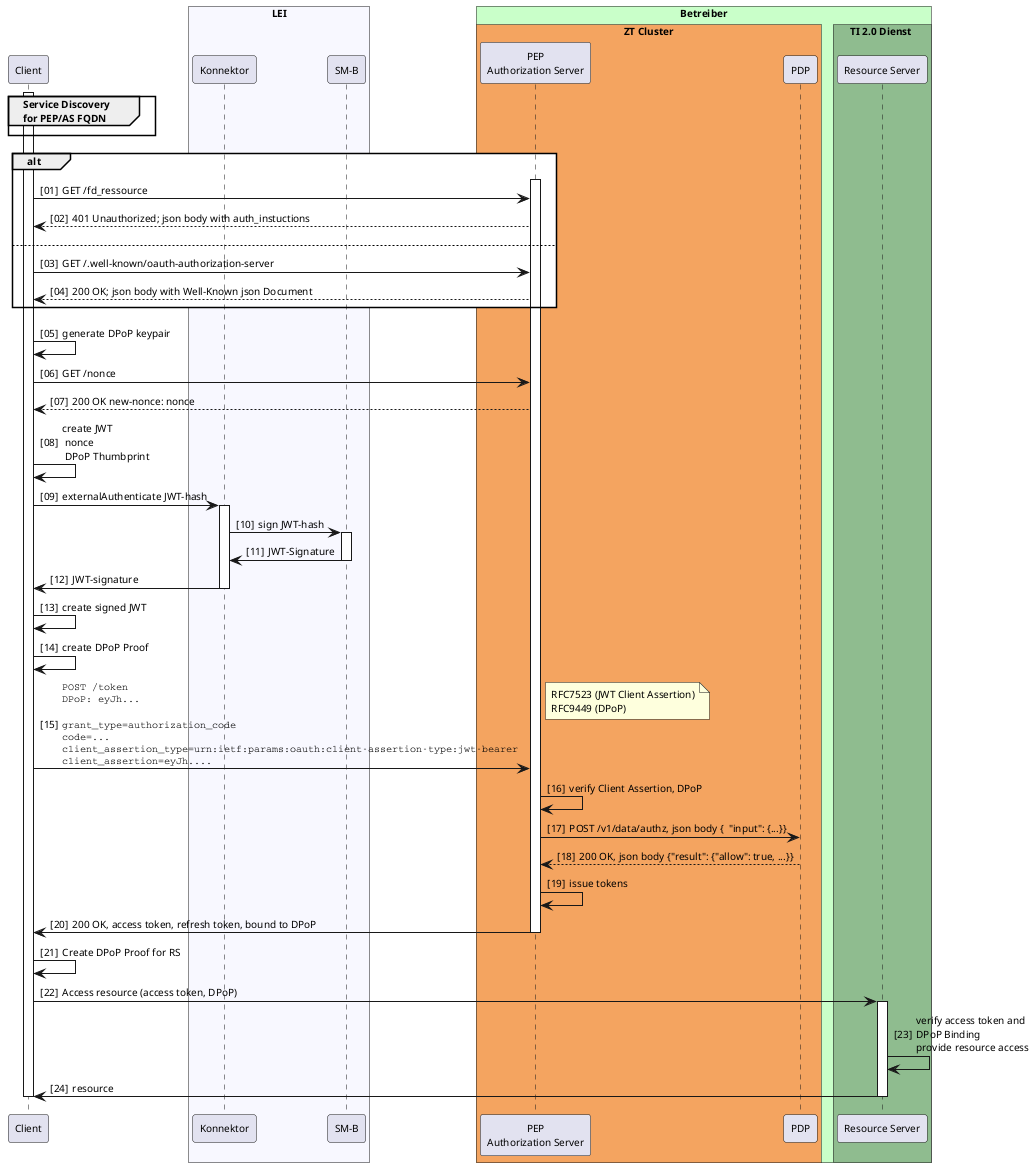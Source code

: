 @startuml "OAuth 2.0 DPoP with SM-B"
autonumber "[00]"
skinparam defaultFontSize 10
skinparam defaultFontName Helvetica
skinparam DefaultMonospacedFontName Courier
skinparam lengthAdjust none

!pragma teoz true

participant Client
box "LEI" #GhostWhite
    participant Konnektor
    participant SMB as "SM-B"
end box

box "Betreiber" #TECHNOLOGY
    box "ZT Cluster" #SandyBrown
        participant AuthS as "PEP\nAuthorization Server" 
        participant PDP as "PDP"
    endbox
    box TI 2.0 Dienst #DarkSeaGreen
        participant RS as "Resource Server"
    endbox
end box

activate Client
group Service Discovery\nfor PEP/AS FQDN
end

alt #White
    activate AuthS
    Client -> AuthS: GET /fd_ressource
    AuthS --> Client: 401 Unauthorized; json body with auth_instuctions
else 
    Client -> AuthS: GET /.well-known/oauth-authorization-server 
    AuthS --> Client: 200 OK; json body with Well-Known json Document
end

Client -> Client: generate DPoP keypair
Client -> AuthS: GET /nonce
return 200 OK new-nonce: nonce
Client -> Client: create JWT\n nonce\n DPoP Thumbprint
Client -> Konnektor: externalAuthenticate JWT-hash
activate Konnektor
Konnektor -> SMB: sign JWT-hash
activate SMB
SMB -> Konnektor: JWT-Signature
deactivate SMB
Konnektor -> Client: JWT-signature
deactivate Konnektor

Client -> Client: create signed JWT
Client -> Client: create DPoP Proof
Client -> AuthS: ""POST /token""\n\
""DPoP: eyJh...""\n\n\
""grant_type=authorization_code""\n\
""code=...""\n\
""client_assertion_type=urn:ietf:params:oauth:client-assertion-type:jwt-bearer""\n\
""client_assertion=eyJh....""
note right
RFC7523 (JWT Client Assertion)
RFC9449 (DPoP)
end note

AuthS -> AuthS: verify Client Assertion, DPoP
AuthS -> PDP: POST /v1/data/authz, json body {  "input": {...}} 
PDP --> AuthS: 200 OK, json body {"result": {"allow": true, ...}}
AuthS -> AuthS: issue tokens
AuthS -> Client: 200 OK, access token, refresh token, bound to DPoP
deactivate AuthS
Client -> Client: Create DPoP Proof for RS

Client -> RS: Access resource (access token, DPoP)
activate RS
RS -> RS: verify access token and\nDPoP Binding\n\
provide resource access
RS -> Client: resource
deactivate RS
deactivate Client

@enduml